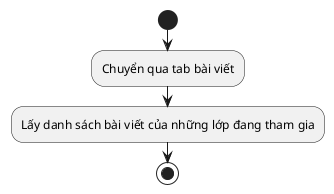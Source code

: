 @startuml NewFeet
start
:Chuyển qua tab bài viết;
:Lấy danh sách bài viết của những lớp đang tham gia;
stop
@enduml